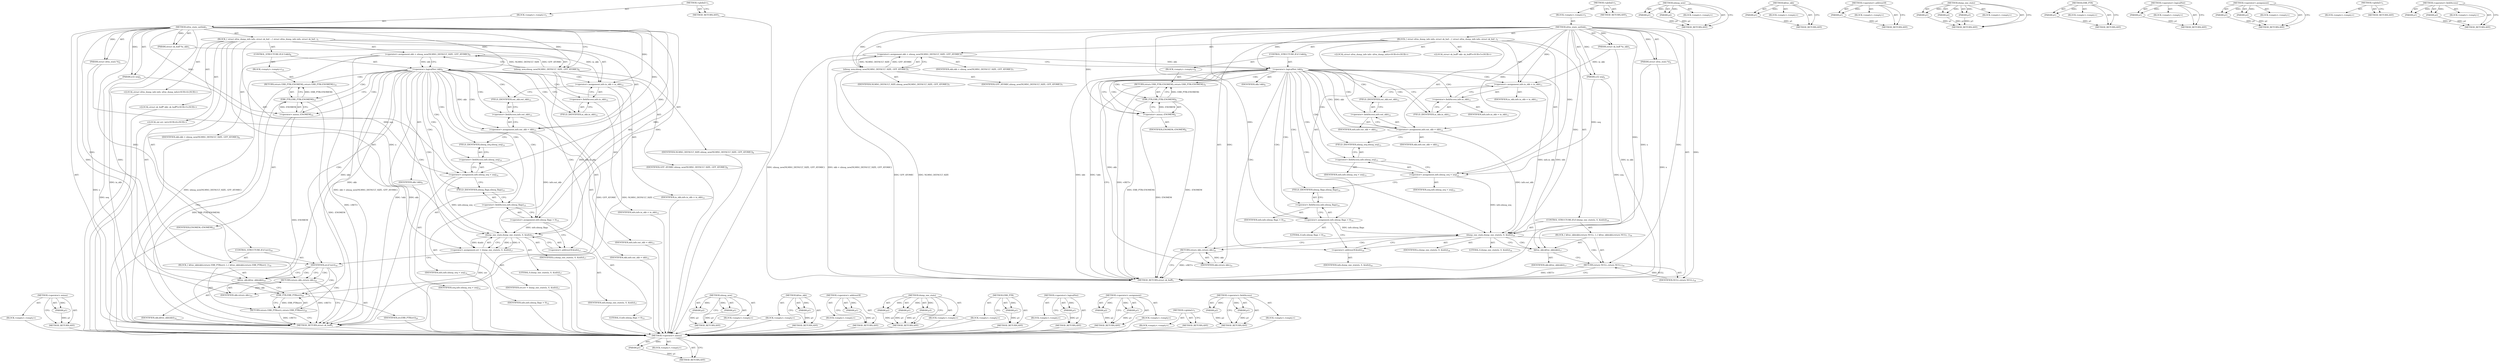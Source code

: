 digraph "&lt;operator&gt;.fieldAccess" {
vulnerable_106 [label=<(METHOD,&lt;operator&gt;.minus)>];
vulnerable_107 [label=<(PARAM,p1)>];
vulnerable_108 [label=<(BLOCK,&lt;empty&gt;,&lt;empty&gt;)>];
vulnerable_109 [label=<(METHOD_RETURN,ANY)>];
vulnerable_6 [label=<(METHOD,&lt;global&gt;)<SUB>1</SUB>>];
vulnerable_7 [label=<(BLOCK,&lt;empty&gt;,&lt;empty&gt;)<SUB>1</SUB>>];
vulnerable_8 [label=<(METHOD,xfrm_state_netlink)<SUB>1</SUB>>];
vulnerable_9 [label=<(PARAM,struct sk_buff *in_skb)<SUB>1</SUB>>];
vulnerable_10 [label=<(PARAM,struct xfrm_state *x)<SUB>2</SUB>>];
vulnerable_11 [label=<(PARAM,u32 seq)<SUB>2</SUB>>];
vulnerable_12 [label=<(BLOCK,{
 	struct xfrm_dump_info info;
 	struct sk_buf...,{
 	struct xfrm_dump_info info;
 	struct sk_buf...)<SUB>3</SUB>>];
vulnerable_13 [label="<(LOCAL,struct xfrm_dump_info info: xfrm_dump_info)<SUB>4</SUB>>"];
vulnerable_14 [label="<(LOCAL,struct sk_buff* skb: sk_buff*)<SUB>5</SUB>>"];
vulnerable_15 [label=<(&lt;operator&gt;.assignment,skb = nlmsg_new(NLMSG_DEFAULT_SIZE, GFP_ATOMIC))<SUB>7</SUB>>];
vulnerable_16 [label=<(IDENTIFIER,skb,skb = nlmsg_new(NLMSG_DEFAULT_SIZE, GFP_ATOMIC))<SUB>7</SUB>>];
vulnerable_17 [label=<(nlmsg_new,nlmsg_new(NLMSG_DEFAULT_SIZE, GFP_ATOMIC))<SUB>7</SUB>>];
vulnerable_18 [label=<(IDENTIFIER,NLMSG_DEFAULT_SIZE,nlmsg_new(NLMSG_DEFAULT_SIZE, GFP_ATOMIC))<SUB>7</SUB>>];
vulnerable_19 [label=<(IDENTIFIER,GFP_ATOMIC,nlmsg_new(NLMSG_DEFAULT_SIZE, GFP_ATOMIC))<SUB>7</SUB>>];
vulnerable_20 [label=<(CONTROL_STRUCTURE,IF,if (!skb))<SUB>8</SUB>>];
vulnerable_21 [label=<(&lt;operator&gt;.logicalNot,!skb)<SUB>8</SUB>>];
vulnerable_22 [label=<(IDENTIFIER,skb,!skb)<SUB>8</SUB>>];
vulnerable_23 [label=<(BLOCK,&lt;empty&gt;,&lt;empty&gt;)<SUB>9</SUB>>];
vulnerable_24 [label=<(RETURN,return ERR_PTR(-ENOMEM);,return ERR_PTR(-ENOMEM);)<SUB>9</SUB>>];
vulnerable_25 [label=<(ERR_PTR,ERR_PTR(-ENOMEM))<SUB>9</SUB>>];
vulnerable_26 [label=<(&lt;operator&gt;.minus,-ENOMEM)<SUB>9</SUB>>];
vulnerable_27 [label=<(IDENTIFIER,ENOMEM,-ENOMEM)<SUB>9</SUB>>];
vulnerable_28 [label=<(&lt;operator&gt;.assignment,info.in_skb = in_skb)<SUB>11</SUB>>];
vulnerable_29 [label=<(&lt;operator&gt;.fieldAccess,info.in_skb)<SUB>11</SUB>>];
vulnerable_30 [label=<(IDENTIFIER,info,info.in_skb = in_skb)<SUB>11</SUB>>];
vulnerable_31 [label=<(FIELD_IDENTIFIER,in_skb,in_skb)<SUB>11</SUB>>];
vulnerable_32 [label=<(IDENTIFIER,in_skb,info.in_skb = in_skb)<SUB>11</SUB>>];
vulnerable_33 [label=<(&lt;operator&gt;.assignment,info.out_skb = skb)<SUB>12</SUB>>];
vulnerable_34 [label=<(&lt;operator&gt;.fieldAccess,info.out_skb)<SUB>12</SUB>>];
vulnerable_35 [label=<(IDENTIFIER,info,info.out_skb = skb)<SUB>12</SUB>>];
vulnerable_36 [label=<(FIELD_IDENTIFIER,out_skb,out_skb)<SUB>12</SUB>>];
vulnerable_37 [label=<(IDENTIFIER,skb,info.out_skb = skb)<SUB>12</SUB>>];
vulnerable_38 [label=<(&lt;operator&gt;.assignment,info.nlmsg_seq = seq)<SUB>13</SUB>>];
vulnerable_39 [label=<(&lt;operator&gt;.fieldAccess,info.nlmsg_seq)<SUB>13</SUB>>];
vulnerable_40 [label=<(IDENTIFIER,info,info.nlmsg_seq = seq)<SUB>13</SUB>>];
vulnerable_41 [label=<(FIELD_IDENTIFIER,nlmsg_seq,nlmsg_seq)<SUB>13</SUB>>];
vulnerable_42 [label=<(IDENTIFIER,seq,info.nlmsg_seq = seq)<SUB>13</SUB>>];
vulnerable_43 [label=<(&lt;operator&gt;.assignment,info.nlmsg_flags = 0)<SUB>14</SUB>>];
vulnerable_44 [label=<(&lt;operator&gt;.fieldAccess,info.nlmsg_flags)<SUB>14</SUB>>];
vulnerable_45 [label=<(IDENTIFIER,info,info.nlmsg_flags = 0)<SUB>14</SUB>>];
vulnerable_46 [label=<(FIELD_IDENTIFIER,nlmsg_flags,nlmsg_flags)<SUB>14</SUB>>];
vulnerable_47 [label=<(LITERAL,0,info.nlmsg_flags = 0)<SUB>14</SUB>>];
vulnerable_48 [label=<(CONTROL_STRUCTURE,IF,if (dump_one_state(x, 0, &amp;info)))<SUB>16</SUB>>];
vulnerable_49 [label=<(dump_one_state,dump_one_state(x, 0, &amp;info))<SUB>16</SUB>>];
vulnerable_50 [label=<(IDENTIFIER,x,dump_one_state(x, 0, &amp;info))<SUB>16</SUB>>];
vulnerable_51 [label=<(LITERAL,0,dump_one_state(x, 0, &amp;info))<SUB>16</SUB>>];
vulnerable_52 [label=<(&lt;operator&gt;.addressOf,&amp;info)<SUB>16</SUB>>];
vulnerable_53 [label=<(IDENTIFIER,info,dump_one_state(x, 0, &amp;info))<SUB>16</SUB>>];
vulnerable_54 [label=<(BLOCK,{
 		kfree_skb(skb);
		return NULL;
 	},{
 		kfree_skb(skb);
		return NULL;
 	})<SUB>16</SUB>>];
vulnerable_55 [label=<(kfree_skb,kfree_skb(skb))<SUB>17</SUB>>];
vulnerable_56 [label=<(IDENTIFIER,skb,kfree_skb(skb))<SUB>17</SUB>>];
vulnerable_57 [label=<(RETURN,return NULL;,return NULL;)<SUB>18</SUB>>];
vulnerable_58 [label=<(IDENTIFIER,NULL,return NULL;)<SUB>18</SUB>>];
vulnerable_59 [label=<(RETURN,return skb;,return skb;)<SUB>21</SUB>>];
vulnerable_60 [label=<(IDENTIFIER,skb,return skb;)<SUB>21</SUB>>];
vulnerable_61 [label=<(METHOD_RETURN,struct sk_buff)<SUB>1</SUB>>];
vulnerable_63 [label=<(METHOD_RETURN,ANY)<SUB>1</SUB>>];
vulnerable_93 [label=<(METHOD,nlmsg_new)>];
vulnerable_94 [label=<(PARAM,p1)>];
vulnerable_95 [label=<(PARAM,p2)>];
vulnerable_96 [label=<(BLOCK,&lt;empty&gt;,&lt;empty&gt;)>];
vulnerable_97 [label=<(METHOD_RETURN,ANY)>];
vulnerable_125 [label=<(METHOD,kfree_skb)>];
vulnerable_126 [label=<(PARAM,p1)>];
vulnerable_127 [label=<(BLOCK,&lt;empty&gt;,&lt;empty&gt;)>];
vulnerable_128 [label=<(METHOD_RETURN,ANY)>];
vulnerable_121 [label=<(METHOD,&lt;operator&gt;.addressOf)>];
vulnerable_122 [label=<(PARAM,p1)>];
vulnerable_123 [label=<(BLOCK,&lt;empty&gt;,&lt;empty&gt;)>];
vulnerable_124 [label=<(METHOD_RETURN,ANY)>];
vulnerable_115 [label=<(METHOD,dump_one_state)>];
vulnerable_116 [label=<(PARAM,p1)>];
vulnerable_117 [label=<(PARAM,p2)>];
vulnerable_118 [label=<(PARAM,p3)>];
vulnerable_119 [label=<(BLOCK,&lt;empty&gt;,&lt;empty&gt;)>];
vulnerable_120 [label=<(METHOD_RETURN,ANY)>];
vulnerable_102 [label=<(METHOD,ERR_PTR)>];
vulnerable_103 [label=<(PARAM,p1)>];
vulnerable_104 [label=<(BLOCK,&lt;empty&gt;,&lt;empty&gt;)>];
vulnerable_105 [label=<(METHOD_RETURN,ANY)>];
vulnerable_98 [label=<(METHOD,&lt;operator&gt;.logicalNot)>];
vulnerable_99 [label=<(PARAM,p1)>];
vulnerable_100 [label=<(BLOCK,&lt;empty&gt;,&lt;empty&gt;)>];
vulnerable_101 [label=<(METHOD_RETURN,ANY)>];
vulnerable_88 [label=<(METHOD,&lt;operator&gt;.assignment)>];
vulnerable_89 [label=<(PARAM,p1)>];
vulnerable_90 [label=<(PARAM,p2)>];
vulnerable_91 [label=<(BLOCK,&lt;empty&gt;,&lt;empty&gt;)>];
vulnerable_92 [label=<(METHOD_RETURN,ANY)>];
vulnerable_82 [label=<(METHOD,&lt;global&gt;)<SUB>1</SUB>>];
vulnerable_83 [label=<(BLOCK,&lt;empty&gt;,&lt;empty&gt;)>];
vulnerable_84 [label=<(METHOD_RETURN,ANY)>];
vulnerable_110 [label=<(METHOD,&lt;operator&gt;.fieldAccess)>];
vulnerable_111 [label=<(PARAM,p1)>];
vulnerable_112 [label=<(PARAM,p2)>];
vulnerable_113 [label=<(BLOCK,&lt;empty&gt;,&lt;empty&gt;)>];
vulnerable_114 [label=<(METHOD_RETURN,ANY)>];
fixed_111 [label=<(METHOD,&lt;operator&gt;.minus)>];
fixed_112 [label=<(PARAM,p1)>];
fixed_113 [label=<(BLOCK,&lt;empty&gt;,&lt;empty&gt;)>];
fixed_114 [label=<(METHOD_RETURN,ANY)>];
fixed_6 [label=<(METHOD,&lt;global&gt;)<SUB>1</SUB>>];
fixed_7 [label=<(BLOCK,&lt;empty&gt;,&lt;empty&gt;)<SUB>1</SUB>>];
fixed_8 [label=<(METHOD,xfrm_state_netlink)<SUB>1</SUB>>];
fixed_9 [label=<(PARAM,struct sk_buff *in_skb)<SUB>1</SUB>>];
fixed_10 [label=<(PARAM,struct xfrm_state *x)<SUB>2</SUB>>];
fixed_11 [label=<(PARAM,u32 seq)<SUB>2</SUB>>];
fixed_12 [label=<(BLOCK,{
 	struct xfrm_dump_info info;
 	struct sk_buf...,{
 	struct xfrm_dump_info info;
 	struct sk_buf...)<SUB>3</SUB>>];
fixed_13 [label="<(LOCAL,struct xfrm_dump_info info: xfrm_dump_info)<SUB>4</SUB>>"];
fixed_14 [label="<(LOCAL,struct sk_buff* skb: sk_buff*)<SUB>5</SUB>>"];
fixed_15 [label="<(LOCAL,int err: int)<SUB>6</SUB>>"];
fixed_16 [label=<(&lt;operator&gt;.assignment,skb = nlmsg_new(NLMSG_DEFAULT_SIZE, GFP_ATOMIC))<SUB>8</SUB>>];
fixed_17 [label=<(IDENTIFIER,skb,skb = nlmsg_new(NLMSG_DEFAULT_SIZE, GFP_ATOMIC))<SUB>8</SUB>>];
fixed_18 [label=<(nlmsg_new,nlmsg_new(NLMSG_DEFAULT_SIZE, GFP_ATOMIC))<SUB>8</SUB>>];
fixed_19 [label=<(IDENTIFIER,NLMSG_DEFAULT_SIZE,nlmsg_new(NLMSG_DEFAULT_SIZE, GFP_ATOMIC))<SUB>8</SUB>>];
fixed_20 [label=<(IDENTIFIER,GFP_ATOMIC,nlmsg_new(NLMSG_DEFAULT_SIZE, GFP_ATOMIC))<SUB>8</SUB>>];
fixed_21 [label=<(CONTROL_STRUCTURE,IF,if (!skb))<SUB>9</SUB>>];
fixed_22 [label=<(&lt;operator&gt;.logicalNot,!skb)<SUB>9</SUB>>];
fixed_23 [label=<(IDENTIFIER,skb,!skb)<SUB>9</SUB>>];
fixed_24 [label=<(BLOCK,&lt;empty&gt;,&lt;empty&gt;)<SUB>10</SUB>>];
fixed_25 [label=<(RETURN,return ERR_PTR(-ENOMEM);,return ERR_PTR(-ENOMEM);)<SUB>10</SUB>>];
fixed_26 [label=<(ERR_PTR,ERR_PTR(-ENOMEM))<SUB>10</SUB>>];
fixed_27 [label=<(&lt;operator&gt;.minus,-ENOMEM)<SUB>10</SUB>>];
fixed_28 [label=<(IDENTIFIER,ENOMEM,-ENOMEM)<SUB>10</SUB>>];
fixed_29 [label=<(&lt;operator&gt;.assignment,info.in_skb = in_skb)<SUB>12</SUB>>];
fixed_30 [label=<(&lt;operator&gt;.fieldAccess,info.in_skb)<SUB>12</SUB>>];
fixed_31 [label=<(IDENTIFIER,info,info.in_skb = in_skb)<SUB>12</SUB>>];
fixed_32 [label=<(FIELD_IDENTIFIER,in_skb,in_skb)<SUB>12</SUB>>];
fixed_33 [label=<(IDENTIFIER,in_skb,info.in_skb = in_skb)<SUB>12</SUB>>];
fixed_34 [label=<(&lt;operator&gt;.assignment,info.out_skb = skb)<SUB>13</SUB>>];
fixed_35 [label=<(&lt;operator&gt;.fieldAccess,info.out_skb)<SUB>13</SUB>>];
fixed_36 [label=<(IDENTIFIER,info,info.out_skb = skb)<SUB>13</SUB>>];
fixed_37 [label=<(FIELD_IDENTIFIER,out_skb,out_skb)<SUB>13</SUB>>];
fixed_38 [label=<(IDENTIFIER,skb,info.out_skb = skb)<SUB>13</SUB>>];
fixed_39 [label=<(&lt;operator&gt;.assignment,info.nlmsg_seq = seq)<SUB>14</SUB>>];
fixed_40 [label=<(&lt;operator&gt;.fieldAccess,info.nlmsg_seq)<SUB>14</SUB>>];
fixed_41 [label=<(IDENTIFIER,info,info.nlmsg_seq = seq)<SUB>14</SUB>>];
fixed_42 [label=<(FIELD_IDENTIFIER,nlmsg_seq,nlmsg_seq)<SUB>14</SUB>>];
fixed_43 [label=<(IDENTIFIER,seq,info.nlmsg_seq = seq)<SUB>14</SUB>>];
fixed_44 [label=<(&lt;operator&gt;.assignment,info.nlmsg_flags = 0)<SUB>15</SUB>>];
fixed_45 [label=<(&lt;operator&gt;.fieldAccess,info.nlmsg_flags)<SUB>15</SUB>>];
fixed_46 [label=<(IDENTIFIER,info,info.nlmsg_flags = 0)<SUB>15</SUB>>];
fixed_47 [label=<(FIELD_IDENTIFIER,nlmsg_flags,nlmsg_flags)<SUB>15</SUB>>];
fixed_48 [label=<(LITERAL,0,info.nlmsg_flags = 0)<SUB>15</SUB>>];
fixed_49 [label=<(&lt;operator&gt;.assignment,err = dump_one_state(x, 0, &amp;info))<SUB>17</SUB>>];
fixed_50 [label=<(IDENTIFIER,err,err = dump_one_state(x, 0, &amp;info))<SUB>17</SUB>>];
fixed_51 [label=<(dump_one_state,dump_one_state(x, 0, &amp;info))<SUB>17</SUB>>];
fixed_52 [label=<(IDENTIFIER,x,dump_one_state(x, 0, &amp;info))<SUB>17</SUB>>];
fixed_53 [label=<(LITERAL,0,dump_one_state(x, 0, &amp;info))<SUB>17</SUB>>];
fixed_54 [label=<(&lt;operator&gt;.addressOf,&amp;info)<SUB>17</SUB>>];
fixed_55 [label=<(IDENTIFIER,info,dump_one_state(x, 0, &amp;info))<SUB>17</SUB>>];
fixed_56 [label=<(CONTROL_STRUCTURE,IF,if (err))<SUB>18</SUB>>];
fixed_57 [label=<(IDENTIFIER,err,if (err))<SUB>18</SUB>>];
fixed_58 [label=<(BLOCK,{
 		kfree_skb(skb);
		return ERR_PTR(err);
 	},{
 		kfree_skb(skb);
		return ERR_PTR(err);
 	})<SUB>18</SUB>>];
fixed_59 [label=<(kfree_skb,kfree_skb(skb))<SUB>19</SUB>>];
fixed_60 [label=<(IDENTIFIER,skb,kfree_skb(skb))<SUB>19</SUB>>];
fixed_61 [label=<(RETURN,return ERR_PTR(err);,return ERR_PTR(err);)<SUB>20</SUB>>];
fixed_62 [label=<(ERR_PTR,ERR_PTR(err))<SUB>20</SUB>>];
fixed_63 [label=<(IDENTIFIER,err,ERR_PTR(err))<SUB>20</SUB>>];
fixed_64 [label=<(RETURN,return skb;,return skb;)<SUB>23</SUB>>];
fixed_65 [label=<(IDENTIFIER,skb,return skb;)<SUB>23</SUB>>];
fixed_66 [label=<(METHOD_RETURN,struct sk_buff)<SUB>1</SUB>>];
fixed_68 [label=<(METHOD_RETURN,ANY)<SUB>1</SUB>>];
fixed_98 [label=<(METHOD,nlmsg_new)>];
fixed_99 [label=<(PARAM,p1)>];
fixed_100 [label=<(PARAM,p2)>];
fixed_101 [label=<(BLOCK,&lt;empty&gt;,&lt;empty&gt;)>];
fixed_102 [label=<(METHOD_RETURN,ANY)>];
fixed_130 [label=<(METHOD,kfree_skb)>];
fixed_131 [label=<(PARAM,p1)>];
fixed_132 [label=<(BLOCK,&lt;empty&gt;,&lt;empty&gt;)>];
fixed_133 [label=<(METHOD_RETURN,ANY)>];
fixed_126 [label=<(METHOD,&lt;operator&gt;.addressOf)>];
fixed_127 [label=<(PARAM,p1)>];
fixed_128 [label=<(BLOCK,&lt;empty&gt;,&lt;empty&gt;)>];
fixed_129 [label=<(METHOD_RETURN,ANY)>];
fixed_120 [label=<(METHOD,dump_one_state)>];
fixed_121 [label=<(PARAM,p1)>];
fixed_122 [label=<(PARAM,p2)>];
fixed_123 [label=<(PARAM,p3)>];
fixed_124 [label=<(BLOCK,&lt;empty&gt;,&lt;empty&gt;)>];
fixed_125 [label=<(METHOD_RETURN,ANY)>];
fixed_107 [label=<(METHOD,ERR_PTR)>];
fixed_108 [label=<(PARAM,p1)>];
fixed_109 [label=<(BLOCK,&lt;empty&gt;,&lt;empty&gt;)>];
fixed_110 [label=<(METHOD_RETURN,ANY)>];
fixed_103 [label=<(METHOD,&lt;operator&gt;.logicalNot)>];
fixed_104 [label=<(PARAM,p1)>];
fixed_105 [label=<(BLOCK,&lt;empty&gt;,&lt;empty&gt;)>];
fixed_106 [label=<(METHOD_RETURN,ANY)>];
fixed_93 [label=<(METHOD,&lt;operator&gt;.assignment)>];
fixed_94 [label=<(PARAM,p1)>];
fixed_95 [label=<(PARAM,p2)>];
fixed_96 [label=<(BLOCK,&lt;empty&gt;,&lt;empty&gt;)>];
fixed_97 [label=<(METHOD_RETURN,ANY)>];
fixed_87 [label=<(METHOD,&lt;global&gt;)<SUB>1</SUB>>];
fixed_88 [label=<(BLOCK,&lt;empty&gt;,&lt;empty&gt;)>];
fixed_89 [label=<(METHOD_RETURN,ANY)>];
fixed_115 [label=<(METHOD,&lt;operator&gt;.fieldAccess)>];
fixed_116 [label=<(PARAM,p1)>];
fixed_117 [label=<(PARAM,p2)>];
fixed_118 [label=<(BLOCK,&lt;empty&gt;,&lt;empty&gt;)>];
fixed_119 [label=<(METHOD_RETURN,ANY)>];
vulnerable_106 -> vulnerable_107  [key=0, label="AST: "];
vulnerable_106 -> vulnerable_107  [key=1, label="DDG: "];
vulnerable_106 -> vulnerable_108  [key=0, label="AST: "];
vulnerable_106 -> vulnerable_109  [key=0, label="AST: "];
vulnerable_106 -> vulnerable_109  [key=1, label="CFG: "];
vulnerable_107 -> vulnerable_109  [key=0, label="DDG: p1"];
vulnerable_6 -> vulnerable_7  [key=0, label="AST: "];
vulnerable_6 -> vulnerable_63  [key=0, label="AST: "];
vulnerable_6 -> vulnerable_63  [key=1, label="CFG: "];
vulnerable_7 -> vulnerable_8  [key=0, label="AST: "];
vulnerable_8 -> vulnerable_9  [key=0, label="AST: "];
vulnerable_8 -> vulnerable_9  [key=1, label="DDG: "];
vulnerable_8 -> vulnerable_10  [key=0, label="AST: "];
vulnerable_8 -> vulnerable_10  [key=1, label="DDG: "];
vulnerable_8 -> vulnerable_11  [key=0, label="AST: "];
vulnerable_8 -> vulnerable_11  [key=1, label="DDG: "];
vulnerable_8 -> vulnerable_12  [key=0, label="AST: "];
vulnerable_8 -> vulnerable_61  [key=0, label="AST: "];
vulnerable_8 -> vulnerable_17  [key=0, label="CFG: "];
vulnerable_8 -> vulnerable_17  [key=1, label="DDG: "];
vulnerable_8 -> vulnerable_28  [key=0, label="DDG: "];
vulnerable_8 -> vulnerable_33  [key=0, label="DDG: "];
vulnerable_8 -> vulnerable_38  [key=0, label="DDG: "];
vulnerable_8 -> vulnerable_43  [key=0, label="DDG: "];
vulnerable_8 -> vulnerable_60  [key=0, label="DDG: "];
vulnerable_8 -> vulnerable_21  [key=0, label="DDG: "];
vulnerable_8 -> vulnerable_49  [key=0, label="DDG: "];
vulnerable_8 -> vulnerable_57  [key=0, label="DDG: "];
vulnerable_8 -> vulnerable_55  [key=0, label="DDG: "];
vulnerable_8 -> vulnerable_58  [key=0, label="DDG: "];
vulnerable_8 -> vulnerable_26  [key=0, label="DDG: "];
vulnerable_9 -> vulnerable_61  [key=0, label="DDG: in_skb"];
vulnerable_9 -> vulnerable_28  [key=0, label="DDG: in_skb"];
vulnerable_10 -> vulnerable_61  [key=0, label="DDG: x"];
vulnerable_10 -> vulnerable_49  [key=0, label="DDG: x"];
vulnerable_11 -> vulnerable_61  [key=0, label="DDG: seq"];
vulnerable_11 -> vulnerable_38  [key=0, label="DDG: seq"];
vulnerable_12 -> vulnerable_13  [key=0, label="AST: "];
vulnerable_12 -> vulnerable_14  [key=0, label="AST: "];
vulnerable_12 -> vulnerable_15  [key=0, label="AST: "];
vulnerable_12 -> vulnerable_20  [key=0, label="AST: "];
vulnerable_12 -> vulnerable_28  [key=0, label="AST: "];
vulnerable_12 -> vulnerable_33  [key=0, label="AST: "];
vulnerable_12 -> vulnerable_38  [key=0, label="AST: "];
vulnerable_12 -> vulnerable_43  [key=0, label="AST: "];
vulnerable_12 -> vulnerable_48  [key=0, label="AST: "];
vulnerable_12 -> vulnerable_59  [key=0, label="AST: "];
vulnerable_15 -> vulnerable_16  [key=0, label="AST: "];
vulnerable_15 -> vulnerable_17  [key=0, label="AST: "];
vulnerable_15 -> vulnerable_21  [key=0, label="CFG: "];
vulnerable_15 -> vulnerable_21  [key=1, label="DDG: skb"];
vulnerable_15 -> vulnerable_61  [key=0, label="DDG: nlmsg_new(NLMSG_DEFAULT_SIZE, GFP_ATOMIC)"];
vulnerable_15 -> vulnerable_61  [key=1, label="DDG: skb = nlmsg_new(NLMSG_DEFAULT_SIZE, GFP_ATOMIC)"];
vulnerable_17 -> vulnerable_18  [key=0, label="AST: "];
vulnerable_17 -> vulnerable_19  [key=0, label="AST: "];
vulnerable_17 -> vulnerable_15  [key=0, label="CFG: "];
vulnerable_17 -> vulnerable_15  [key=1, label="DDG: NLMSG_DEFAULT_SIZE"];
vulnerable_17 -> vulnerable_15  [key=2, label="DDG: GFP_ATOMIC"];
vulnerable_17 -> vulnerable_61  [key=0, label="DDG: GFP_ATOMIC"];
vulnerable_17 -> vulnerable_61  [key=1, label="DDG: NLMSG_DEFAULT_SIZE"];
vulnerable_20 -> vulnerable_21  [key=0, label="AST: "];
vulnerable_20 -> vulnerable_23  [key=0, label="AST: "];
vulnerable_21 -> vulnerable_22  [key=0, label="AST: "];
vulnerable_21 -> vulnerable_26  [key=0, label="CFG: "];
vulnerable_21 -> vulnerable_26  [key=1, label="CDG: "];
vulnerable_21 -> vulnerable_31  [key=0, label="CFG: "];
vulnerable_21 -> vulnerable_31  [key=1, label="CDG: "];
vulnerable_21 -> vulnerable_61  [key=0, label="DDG: skb"];
vulnerable_21 -> vulnerable_61  [key=1, label="DDG: !skb"];
vulnerable_21 -> vulnerable_33  [key=0, label="DDG: skb"];
vulnerable_21 -> vulnerable_33  [key=1, label="CDG: "];
vulnerable_21 -> vulnerable_60  [key=0, label="DDG: skb"];
vulnerable_21 -> vulnerable_55  [key=0, label="DDG: skb"];
vulnerable_21 -> vulnerable_24  [key=0, label="CDG: "];
vulnerable_21 -> vulnerable_34  [key=0, label="CDG: "];
vulnerable_21 -> vulnerable_49  [key=0, label="CDG: "];
vulnerable_21 -> vulnerable_28  [key=0, label="CDG: "];
vulnerable_21 -> vulnerable_36  [key=0, label="CDG: "];
vulnerable_21 -> vulnerable_52  [key=0, label="CDG: "];
vulnerable_21 -> vulnerable_46  [key=0, label="CDG: "];
vulnerable_21 -> vulnerable_38  [key=0, label="CDG: "];
vulnerable_21 -> vulnerable_25  [key=0, label="CDG: "];
vulnerable_21 -> vulnerable_41  [key=0, label="CDG: "];
vulnerable_21 -> vulnerable_29  [key=0, label="CDG: "];
vulnerable_21 -> vulnerable_44  [key=0, label="CDG: "];
vulnerable_21 -> vulnerable_39  [key=0, label="CDG: "];
vulnerable_21 -> vulnerable_43  [key=0, label="CDG: "];
vulnerable_23 -> vulnerable_24  [key=0, label="AST: "];
vulnerable_24 -> vulnerable_25  [key=0, label="AST: "];
vulnerable_24 -> vulnerable_61  [key=0, label="CFG: "];
vulnerable_24 -> vulnerable_61  [key=1, label="DDG: &lt;RET&gt;"];
vulnerable_25 -> vulnerable_26  [key=0, label="AST: "];
vulnerable_25 -> vulnerable_24  [key=0, label="CFG: "];
vulnerable_25 -> vulnerable_24  [key=1, label="DDG: ERR_PTR(-ENOMEM)"];
vulnerable_25 -> vulnerable_61  [key=0, label="DDG: -ENOMEM"];
vulnerable_25 -> vulnerable_61  [key=1, label="DDG: ERR_PTR(-ENOMEM)"];
vulnerable_26 -> vulnerable_27  [key=0, label="AST: "];
vulnerable_26 -> vulnerable_25  [key=0, label="CFG: "];
vulnerable_26 -> vulnerable_25  [key=1, label="DDG: ENOMEM"];
vulnerable_26 -> vulnerable_61  [key=0, label="DDG: ENOMEM"];
vulnerable_28 -> vulnerable_29  [key=0, label="AST: "];
vulnerable_28 -> vulnerable_32  [key=0, label="AST: "];
vulnerable_28 -> vulnerable_36  [key=0, label="CFG: "];
vulnerable_28 -> vulnerable_49  [key=0, label="DDG: info.in_skb"];
vulnerable_29 -> vulnerable_30  [key=0, label="AST: "];
vulnerable_29 -> vulnerable_31  [key=0, label="AST: "];
vulnerable_29 -> vulnerable_28  [key=0, label="CFG: "];
vulnerable_31 -> vulnerable_29  [key=0, label="CFG: "];
vulnerable_33 -> vulnerable_34  [key=0, label="AST: "];
vulnerable_33 -> vulnerable_37  [key=0, label="AST: "];
vulnerable_33 -> vulnerable_41  [key=0, label="CFG: "];
vulnerable_33 -> vulnerable_49  [key=0, label="DDG: info.out_skb"];
vulnerable_34 -> vulnerable_35  [key=0, label="AST: "];
vulnerable_34 -> vulnerable_36  [key=0, label="AST: "];
vulnerable_34 -> vulnerable_33  [key=0, label="CFG: "];
vulnerable_36 -> vulnerable_34  [key=0, label="CFG: "];
vulnerable_38 -> vulnerable_39  [key=0, label="AST: "];
vulnerable_38 -> vulnerable_42  [key=0, label="AST: "];
vulnerable_38 -> vulnerable_46  [key=0, label="CFG: "];
vulnerable_38 -> vulnerable_49  [key=0, label="DDG: info.nlmsg_seq"];
vulnerable_39 -> vulnerable_40  [key=0, label="AST: "];
vulnerable_39 -> vulnerable_41  [key=0, label="AST: "];
vulnerable_39 -> vulnerable_38  [key=0, label="CFG: "];
vulnerable_41 -> vulnerable_39  [key=0, label="CFG: "];
vulnerable_43 -> vulnerable_44  [key=0, label="AST: "];
vulnerable_43 -> vulnerable_47  [key=0, label="AST: "];
vulnerable_43 -> vulnerable_52  [key=0, label="CFG: "];
vulnerable_43 -> vulnerable_49  [key=0, label="DDG: info.nlmsg_flags"];
vulnerable_44 -> vulnerable_45  [key=0, label="AST: "];
vulnerable_44 -> vulnerable_46  [key=0, label="AST: "];
vulnerable_44 -> vulnerable_43  [key=0, label="CFG: "];
vulnerable_46 -> vulnerable_44  [key=0, label="CFG: "];
vulnerable_48 -> vulnerable_49  [key=0, label="AST: "];
vulnerable_48 -> vulnerable_54  [key=0, label="AST: "];
vulnerable_49 -> vulnerable_50  [key=0, label="AST: "];
vulnerable_49 -> vulnerable_51  [key=0, label="AST: "];
vulnerable_49 -> vulnerable_52  [key=0, label="AST: "];
vulnerable_49 -> vulnerable_55  [key=0, label="CFG: "];
vulnerable_49 -> vulnerable_55  [key=1, label="CDG: "];
vulnerable_49 -> vulnerable_59  [key=0, label="CFG: "];
vulnerable_49 -> vulnerable_59  [key=1, label="CDG: "];
vulnerable_49 -> vulnerable_57  [key=0, label="CDG: "];
vulnerable_52 -> vulnerable_53  [key=0, label="AST: "];
vulnerable_52 -> vulnerable_49  [key=0, label="CFG: "];
vulnerable_54 -> vulnerable_55  [key=0, label="AST: "];
vulnerable_54 -> vulnerable_57  [key=0, label="AST: "];
vulnerable_55 -> vulnerable_56  [key=0, label="AST: "];
vulnerable_55 -> vulnerable_57  [key=0, label="CFG: "];
vulnerable_57 -> vulnerable_58  [key=0, label="AST: "];
vulnerable_57 -> vulnerable_61  [key=0, label="CFG: "];
vulnerable_57 -> vulnerable_61  [key=1, label="DDG: &lt;RET&gt;"];
vulnerable_58 -> vulnerable_57  [key=0, label="DDG: NULL"];
vulnerable_59 -> vulnerable_60  [key=0, label="AST: "];
vulnerable_59 -> vulnerable_61  [key=0, label="CFG: "];
vulnerable_59 -> vulnerable_61  [key=1, label="DDG: &lt;RET&gt;"];
vulnerable_60 -> vulnerable_59  [key=0, label="DDG: skb"];
vulnerable_93 -> vulnerable_94  [key=0, label="AST: "];
vulnerable_93 -> vulnerable_94  [key=1, label="DDG: "];
vulnerable_93 -> vulnerable_96  [key=0, label="AST: "];
vulnerable_93 -> vulnerable_95  [key=0, label="AST: "];
vulnerable_93 -> vulnerable_95  [key=1, label="DDG: "];
vulnerable_93 -> vulnerable_97  [key=0, label="AST: "];
vulnerable_93 -> vulnerable_97  [key=1, label="CFG: "];
vulnerable_94 -> vulnerable_97  [key=0, label="DDG: p1"];
vulnerable_95 -> vulnerable_97  [key=0, label="DDG: p2"];
vulnerable_125 -> vulnerable_126  [key=0, label="AST: "];
vulnerable_125 -> vulnerable_126  [key=1, label="DDG: "];
vulnerable_125 -> vulnerable_127  [key=0, label="AST: "];
vulnerable_125 -> vulnerable_128  [key=0, label="AST: "];
vulnerable_125 -> vulnerable_128  [key=1, label="CFG: "];
vulnerable_126 -> vulnerable_128  [key=0, label="DDG: p1"];
vulnerable_121 -> vulnerable_122  [key=0, label="AST: "];
vulnerable_121 -> vulnerable_122  [key=1, label="DDG: "];
vulnerable_121 -> vulnerable_123  [key=0, label="AST: "];
vulnerable_121 -> vulnerable_124  [key=0, label="AST: "];
vulnerable_121 -> vulnerable_124  [key=1, label="CFG: "];
vulnerable_122 -> vulnerable_124  [key=0, label="DDG: p1"];
vulnerable_115 -> vulnerable_116  [key=0, label="AST: "];
vulnerable_115 -> vulnerable_116  [key=1, label="DDG: "];
vulnerable_115 -> vulnerable_119  [key=0, label="AST: "];
vulnerable_115 -> vulnerable_117  [key=0, label="AST: "];
vulnerable_115 -> vulnerable_117  [key=1, label="DDG: "];
vulnerable_115 -> vulnerable_120  [key=0, label="AST: "];
vulnerable_115 -> vulnerable_120  [key=1, label="CFG: "];
vulnerable_115 -> vulnerable_118  [key=0, label="AST: "];
vulnerable_115 -> vulnerable_118  [key=1, label="DDG: "];
vulnerable_116 -> vulnerable_120  [key=0, label="DDG: p1"];
vulnerable_117 -> vulnerable_120  [key=0, label="DDG: p2"];
vulnerable_118 -> vulnerable_120  [key=0, label="DDG: p3"];
vulnerable_102 -> vulnerable_103  [key=0, label="AST: "];
vulnerable_102 -> vulnerable_103  [key=1, label="DDG: "];
vulnerable_102 -> vulnerable_104  [key=0, label="AST: "];
vulnerable_102 -> vulnerable_105  [key=0, label="AST: "];
vulnerable_102 -> vulnerable_105  [key=1, label="CFG: "];
vulnerable_103 -> vulnerable_105  [key=0, label="DDG: p1"];
vulnerable_98 -> vulnerable_99  [key=0, label="AST: "];
vulnerable_98 -> vulnerable_99  [key=1, label="DDG: "];
vulnerable_98 -> vulnerable_100  [key=0, label="AST: "];
vulnerable_98 -> vulnerable_101  [key=0, label="AST: "];
vulnerable_98 -> vulnerable_101  [key=1, label="CFG: "];
vulnerable_99 -> vulnerable_101  [key=0, label="DDG: p1"];
vulnerable_88 -> vulnerable_89  [key=0, label="AST: "];
vulnerable_88 -> vulnerable_89  [key=1, label="DDG: "];
vulnerable_88 -> vulnerable_91  [key=0, label="AST: "];
vulnerable_88 -> vulnerable_90  [key=0, label="AST: "];
vulnerable_88 -> vulnerable_90  [key=1, label="DDG: "];
vulnerable_88 -> vulnerable_92  [key=0, label="AST: "];
vulnerable_88 -> vulnerable_92  [key=1, label="CFG: "];
vulnerable_89 -> vulnerable_92  [key=0, label="DDG: p1"];
vulnerable_90 -> vulnerable_92  [key=0, label="DDG: p2"];
vulnerable_82 -> vulnerable_83  [key=0, label="AST: "];
vulnerable_82 -> vulnerable_84  [key=0, label="AST: "];
vulnerable_82 -> vulnerable_84  [key=1, label="CFG: "];
vulnerable_110 -> vulnerable_111  [key=0, label="AST: "];
vulnerable_110 -> vulnerable_111  [key=1, label="DDG: "];
vulnerable_110 -> vulnerable_113  [key=0, label="AST: "];
vulnerable_110 -> vulnerable_112  [key=0, label="AST: "];
vulnerable_110 -> vulnerable_112  [key=1, label="DDG: "];
vulnerable_110 -> vulnerable_114  [key=0, label="AST: "];
vulnerable_110 -> vulnerable_114  [key=1, label="CFG: "];
vulnerable_111 -> vulnerable_114  [key=0, label="DDG: p1"];
vulnerable_112 -> vulnerable_114  [key=0, label="DDG: p2"];
fixed_111 -> fixed_112  [key=0, label="AST: "];
fixed_111 -> fixed_112  [key=1, label="DDG: "];
fixed_111 -> fixed_113  [key=0, label="AST: "];
fixed_111 -> fixed_114  [key=0, label="AST: "];
fixed_111 -> fixed_114  [key=1, label="CFG: "];
fixed_112 -> fixed_114  [key=0, label="DDG: p1"];
fixed_113 -> vulnerable_106  [key=0];
fixed_114 -> vulnerable_106  [key=0];
fixed_6 -> fixed_7  [key=0, label="AST: "];
fixed_6 -> fixed_68  [key=0, label="AST: "];
fixed_6 -> fixed_68  [key=1, label="CFG: "];
fixed_7 -> fixed_8  [key=0, label="AST: "];
fixed_8 -> fixed_9  [key=0, label="AST: "];
fixed_8 -> fixed_9  [key=1, label="DDG: "];
fixed_8 -> fixed_10  [key=0, label="AST: "];
fixed_8 -> fixed_10  [key=1, label="DDG: "];
fixed_8 -> fixed_11  [key=0, label="AST: "];
fixed_8 -> fixed_11  [key=1, label="DDG: "];
fixed_8 -> fixed_12  [key=0, label="AST: "];
fixed_8 -> fixed_66  [key=0, label="AST: "];
fixed_8 -> fixed_18  [key=0, label="CFG: "];
fixed_8 -> fixed_18  [key=1, label="DDG: "];
fixed_8 -> fixed_29  [key=0, label="DDG: "];
fixed_8 -> fixed_34  [key=0, label="DDG: "];
fixed_8 -> fixed_39  [key=0, label="DDG: "];
fixed_8 -> fixed_44  [key=0, label="DDG: "];
fixed_8 -> fixed_57  [key=0, label="DDG: "];
fixed_8 -> fixed_65  [key=0, label="DDG: "];
fixed_8 -> fixed_22  [key=0, label="DDG: "];
fixed_8 -> fixed_51  [key=0, label="DDG: "];
fixed_8 -> fixed_59  [key=0, label="DDG: "];
fixed_8 -> fixed_62  [key=0, label="DDG: "];
fixed_8 -> fixed_27  [key=0, label="DDG: "];
fixed_9 -> fixed_66  [key=0, label="DDG: in_skb"];
fixed_9 -> fixed_29  [key=0, label="DDG: in_skb"];
fixed_10 -> fixed_66  [key=0, label="DDG: x"];
fixed_10 -> fixed_51  [key=0, label="DDG: x"];
fixed_11 -> fixed_66  [key=0, label="DDG: seq"];
fixed_11 -> fixed_39  [key=0, label="DDG: seq"];
fixed_12 -> fixed_13  [key=0, label="AST: "];
fixed_12 -> fixed_14  [key=0, label="AST: "];
fixed_12 -> fixed_15  [key=0, label="AST: "];
fixed_12 -> fixed_16  [key=0, label="AST: "];
fixed_12 -> fixed_21  [key=0, label="AST: "];
fixed_12 -> fixed_29  [key=0, label="AST: "];
fixed_12 -> fixed_34  [key=0, label="AST: "];
fixed_12 -> fixed_39  [key=0, label="AST: "];
fixed_12 -> fixed_44  [key=0, label="AST: "];
fixed_12 -> fixed_49  [key=0, label="AST: "];
fixed_12 -> fixed_56  [key=0, label="AST: "];
fixed_12 -> fixed_64  [key=0, label="AST: "];
fixed_13 -> vulnerable_106  [key=0];
fixed_14 -> vulnerable_106  [key=0];
fixed_15 -> vulnerable_106  [key=0];
fixed_16 -> fixed_17  [key=0, label="AST: "];
fixed_16 -> fixed_18  [key=0, label="AST: "];
fixed_16 -> fixed_22  [key=0, label="CFG: "];
fixed_16 -> fixed_22  [key=1, label="DDG: skb"];
fixed_16 -> fixed_66  [key=0, label="DDG: nlmsg_new(NLMSG_DEFAULT_SIZE, GFP_ATOMIC)"];
fixed_16 -> fixed_66  [key=1, label="DDG: skb = nlmsg_new(NLMSG_DEFAULT_SIZE, GFP_ATOMIC)"];
fixed_17 -> vulnerable_106  [key=0];
fixed_18 -> fixed_19  [key=0, label="AST: "];
fixed_18 -> fixed_20  [key=0, label="AST: "];
fixed_18 -> fixed_16  [key=0, label="CFG: "];
fixed_18 -> fixed_16  [key=1, label="DDG: NLMSG_DEFAULT_SIZE"];
fixed_18 -> fixed_16  [key=2, label="DDG: GFP_ATOMIC"];
fixed_18 -> fixed_66  [key=0, label="DDG: GFP_ATOMIC"];
fixed_18 -> fixed_66  [key=1, label="DDG: NLMSG_DEFAULT_SIZE"];
fixed_19 -> vulnerable_106  [key=0];
fixed_20 -> vulnerable_106  [key=0];
fixed_21 -> fixed_22  [key=0, label="AST: "];
fixed_21 -> fixed_24  [key=0, label="AST: "];
fixed_22 -> fixed_23  [key=0, label="AST: "];
fixed_22 -> fixed_27  [key=0, label="CFG: "];
fixed_22 -> fixed_27  [key=1, label="CDG: "];
fixed_22 -> fixed_32  [key=0, label="CFG: "];
fixed_22 -> fixed_32  [key=1, label="CDG: "];
fixed_22 -> fixed_66  [key=0, label="DDG: skb"];
fixed_22 -> fixed_66  [key=1, label="DDG: !skb"];
fixed_22 -> fixed_34  [key=0, label="DDG: skb"];
fixed_22 -> fixed_34  [key=1, label="CDG: "];
fixed_22 -> fixed_65  [key=0, label="DDG: skb"];
fixed_22 -> fixed_59  [key=0, label="DDG: skb"];
fixed_22 -> fixed_47  [key=0, label="CDG: "];
fixed_22 -> fixed_30  [key=0, label="CDG: "];
fixed_22 -> fixed_49  [key=0, label="CDG: "];
fixed_22 -> fixed_26  [key=0, label="CDG: "];
fixed_22 -> fixed_42  [key=0, label="CDG: "];
fixed_22 -> fixed_51  [key=0, label="CDG: "];
fixed_22 -> fixed_57  [key=0, label="CDG: "];
fixed_22 -> fixed_37  [key=0, label="CDG: "];
fixed_22 -> fixed_25  [key=0, label="CDG: "];
fixed_22 -> fixed_45  [key=0, label="CDG: "];
fixed_22 -> fixed_40  [key=0, label="CDG: "];
fixed_22 -> fixed_29  [key=0, label="CDG: "];
fixed_22 -> fixed_44  [key=0, label="CDG: "];
fixed_22 -> fixed_35  [key=0, label="CDG: "];
fixed_22 -> fixed_54  [key=0, label="CDG: "];
fixed_22 -> fixed_39  [key=0, label="CDG: "];
fixed_23 -> vulnerable_106  [key=0];
fixed_24 -> fixed_25  [key=0, label="AST: "];
fixed_25 -> fixed_26  [key=0, label="AST: "];
fixed_25 -> fixed_66  [key=0, label="CFG: "];
fixed_25 -> fixed_66  [key=1, label="DDG: &lt;RET&gt;"];
fixed_26 -> fixed_27  [key=0, label="AST: "];
fixed_26 -> fixed_25  [key=0, label="CFG: "];
fixed_26 -> fixed_25  [key=1, label="DDG: ERR_PTR(-ENOMEM)"];
fixed_26 -> fixed_66  [key=0, label="DDG: -ENOMEM"];
fixed_26 -> fixed_66  [key=1, label="DDG: ERR_PTR(-ENOMEM)"];
fixed_27 -> fixed_28  [key=0, label="AST: "];
fixed_27 -> fixed_26  [key=0, label="CFG: "];
fixed_27 -> fixed_26  [key=1, label="DDG: ENOMEM"];
fixed_27 -> fixed_66  [key=0, label="DDG: ENOMEM"];
fixed_28 -> vulnerable_106  [key=0];
fixed_29 -> fixed_30  [key=0, label="AST: "];
fixed_29 -> fixed_33  [key=0, label="AST: "];
fixed_29 -> fixed_37  [key=0, label="CFG: "];
fixed_29 -> fixed_51  [key=0, label="DDG: info.in_skb"];
fixed_30 -> fixed_31  [key=0, label="AST: "];
fixed_30 -> fixed_32  [key=0, label="AST: "];
fixed_30 -> fixed_29  [key=0, label="CFG: "];
fixed_31 -> vulnerable_106  [key=0];
fixed_32 -> fixed_30  [key=0, label="CFG: "];
fixed_33 -> vulnerable_106  [key=0];
fixed_34 -> fixed_35  [key=0, label="AST: "];
fixed_34 -> fixed_38  [key=0, label="AST: "];
fixed_34 -> fixed_42  [key=0, label="CFG: "];
fixed_34 -> fixed_51  [key=0, label="DDG: info.out_skb"];
fixed_35 -> fixed_36  [key=0, label="AST: "];
fixed_35 -> fixed_37  [key=0, label="AST: "];
fixed_35 -> fixed_34  [key=0, label="CFG: "];
fixed_36 -> vulnerable_106  [key=0];
fixed_37 -> fixed_35  [key=0, label="CFG: "];
fixed_38 -> vulnerable_106  [key=0];
fixed_39 -> fixed_40  [key=0, label="AST: "];
fixed_39 -> fixed_43  [key=0, label="AST: "];
fixed_39 -> fixed_47  [key=0, label="CFG: "];
fixed_39 -> fixed_51  [key=0, label="DDG: info.nlmsg_seq"];
fixed_40 -> fixed_41  [key=0, label="AST: "];
fixed_40 -> fixed_42  [key=0, label="AST: "];
fixed_40 -> fixed_39  [key=0, label="CFG: "];
fixed_41 -> vulnerable_106  [key=0];
fixed_42 -> fixed_40  [key=0, label="CFG: "];
fixed_43 -> vulnerable_106  [key=0];
fixed_44 -> fixed_45  [key=0, label="AST: "];
fixed_44 -> fixed_48  [key=0, label="AST: "];
fixed_44 -> fixed_54  [key=0, label="CFG: "];
fixed_44 -> fixed_51  [key=0, label="DDG: info.nlmsg_flags"];
fixed_45 -> fixed_46  [key=0, label="AST: "];
fixed_45 -> fixed_47  [key=0, label="AST: "];
fixed_45 -> fixed_44  [key=0, label="CFG: "];
fixed_46 -> vulnerable_106  [key=0];
fixed_47 -> fixed_45  [key=0, label="CFG: "];
fixed_48 -> vulnerable_106  [key=0];
fixed_49 -> fixed_50  [key=0, label="AST: "];
fixed_49 -> fixed_51  [key=0, label="AST: "];
fixed_49 -> fixed_57  [key=0, label="CFG: "];
fixed_49 -> fixed_62  [key=0, label="DDG: err"];
fixed_50 -> vulnerable_106  [key=0];
fixed_51 -> fixed_52  [key=0, label="AST: "];
fixed_51 -> fixed_53  [key=0, label="AST: "];
fixed_51 -> fixed_54  [key=0, label="AST: "];
fixed_51 -> fixed_49  [key=0, label="CFG: "];
fixed_51 -> fixed_49  [key=1, label="DDG: x"];
fixed_51 -> fixed_49  [key=2, label="DDG: 0"];
fixed_51 -> fixed_49  [key=3, label="DDG: &amp;info"];
fixed_52 -> vulnerable_106  [key=0];
fixed_53 -> vulnerable_106  [key=0];
fixed_54 -> fixed_55  [key=0, label="AST: "];
fixed_54 -> fixed_51  [key=0, label="CFG: "];
fixed_55 -> vulnerable_106  [key=0];
fixed_56 -> fixed_57  [key=0, label="AST: "];
fixed_56 -> fixed_58  [key=0, label="AST: "];
fixed_57 -> fixed_59  [key=0, label="CFG: "];
fixed_57 -> fixed_59  [key=1, label="CDG: "];
fixed_57 -> fixed_64  [key=0, label="CFG: "];
fixed_57 -> fixed_64  [key=1, label="CDG: "];
fixed_57 -> fixed_61  [key=0, label="CDG: "];
fixed_57 -> fixed_62  [key=0, label="CDG: "];
fixed_58 -> fixed_59  [key=0, label="AST: "];
fixed_58 -> fixed_61  [key=0, label="AST: "];
fixed_59 -> fixed_60  [key=0, label="AST: "];
fixed_59 -> fixed_62  [key=0, label="CFG: "];
fixed_60 -> vulnerable_106  [key=0];
fixed_61 -> fixed_62  [key=0, label="AST: "];
fixed_61 -> fixed_66  [key=0, label="CFG: "];
fixed_61 -> fixed_66  [key=1, label="DDG: &lt;RET&gt;"];
fixed_62 -> fixed_63  [key=0, label="AST: "];
fixed_62 -> fixed_61  [key=0, label="CFG: "];
fixed_62 -> fixed_61  [key=1, label="DDG: ERR_PTR(err)"];
fixed_63 -> vulnerable_106  [key=0];
fixed_64 -> fixed_65  [key=0, label="AST: "];
fixed_64 -> fixed_66  [key=0, label="CFG: "];
fixed_64 -> fixed_66  [key=1, label="DDG: &lt;RET&gt;"];
fixed_65 -> fixed_64  [key=0, label="DDG: skb"];
fixed_66 -> vulnerable_106  [key=0];
fixed_68 -> vulnerable_106  [key=0];
fixed_98 -> fixed_99  [key=0, label="AST: "];
fixed_98 -> fixed_99  [key=1, label="DDG: "];
fixed_98 -> fixed_101  [key=0, label="AST: "];
fixed_98 -> fixed_100  [key=0, label="AST: "];
fixed_98 -> fixed_100  [key=1, label="DDG: "];
fixed_98 -> fixed_102  [key=0, label="AST: "];
fixed_98 -> fixed_102  [key=1, label="CFG: "];
fixed_99 -> fixed_102  [key=0, label="DDG: p1"];
fixed_100 -> fixed_102  [key=0, label="DDG: p2"];
fixed_101 -> vulnerable_106  [key=0];
fixed_102 -> vulnerable_106  [key=0];
fixed_130 -> fixed_131  [key=0, label="AST: "];
fixed_130 -> fixed_131  [key=1, label="DDG: "];
fixed_130 -> fixed_132  [key=0, label="AST: "];
fixed_130 -> fixed_133  [key=0, label="AST: "];
fixed_130 -> fixed_133  [key=1, label="CFG: "];
fixed_131 -> fixed_133  [key=0, label="DDG: p1"];
fixed_132 -> vulnerable_106  [key=0];
fixed_133 -> vulnerable_106  [key=0];
fixed_126 -> fixed_127  [key=0, label="AST: "];
fixed_126 -> fixed_127  [key=1, label="DDG: "];
fixed_126 -> fixed_128  [key=0, label="AST: "];
fixed_126 -> fixed_129  [key=0, label="AST: "];
fixed_126 -> fixed_129  [key=1, label="CFG: "];
fixed_127 -> fixed_129  [key=0, label="DDG: p1"];
fixed_128 -> vulnerable_106  [key=0];
fixed_129 -> vulnerable_106  [key=0];
fixed_120 -> fixed_121  [key=0, label="AST: "];
fixed_120 -> fixed_121  [key=1, label="DDG: "];
fixed_120 -> fixed_124  [key=0, label="AST: "];
fixed_120 -> fixed_122  [key=0, label="AST: "];
fixed_120 -> fixed_122  [key=1, label="DDG: "];
fixed_120 -> fixed_125  [key=0, label="AST: "];
fixed_120 -> fixed_125  [key=1, label="CFG: "];
fixed_120 -> fixed_123  [key=0, label="AST: "];
fixed_120 -> fixed_123  [key=1, label="DDG: "];
fixed_121 -> fixed_125  [key=0, label="DDG: p1"];
fixed_122 -> fixed_125  [key=0, label="DDG: p2"];
fixed_123 -> fixed_125  [key=0, label="DDG: p3"];
fixed_124 -> vulnerable_106  [key=0];
fixed_125 -> vulnerable_106  [key=0];
fixed_107 -> fixed_108  [key=0, label="AST: "];
fixed_107 -> fixed_108  [key=1, label="DDG: "];
fixed_107 -> fixed_109  [key=0, label="AST: "];
fixed_107 -> fixed_110  [key=0, label="AST: "];
fixed_107 -> fixed_110  [key=1, label="CFG: "];
fixed_108 -> fixed_110  [key=0, label="DDG: p1"];
fixed_109 -> vulnerable_106  [key=0];
fixed_110 -> vulnerable_106  [key=0];
fixed_103 -> fixed_104  [key=0, label="AST: "];
fixed_103 -> fixed_104  [key=1, label="DDG: "];
fixed_103 -> fixed_105  [key=0, label="AST: "];
fixed_103 -> fixed_106  [key=0, label="AST: "];
fixed_103 -> fixed_106  [key=1, label="CFG: "];
fixed_104 -> fixed_106  [key=0, label="DDG: p1"];
fixed_105 -> vulnerable_106  [key=0];
fixed_106 -> vulnerable_106  [key=0];
fixed_93 -> fixed_94  [key=0, label="AST: "];
fixed_93 -> fixed_94  [key=1, label="DDG: "];
fixed_93 -> fixed_96  [key=0, label="AST: "];
fixed_93 -> fixed_95  [key=0, label="AST: "];
fixed_93 -> fixed_95  [key=1, label="DDG: "];
fixed_93 -> fixed_97  [key=0, label="AST: "];
fixed_93 -> fixed_97  [key=1, label="CFG: "];
fixed_94 -> fixed_97  [key=0, label="DDG: p1"];
fixed_95 -> fixed_97  [key=0, label="DDG: p2"];
fixed_96 -> vulnerable_106  [key=0];
fixed_97 -> vulnerable_106  [key=0];
fixed_87 -> fixed_88  [key=0, label="AST: "];
fixed_87 -> fixed_89  [key=0, label="AST: "];
fixed_87 -> fixed_89  [key=1, label="CFG: "];
fixed_88 -> vulnerable_106  [key=0];
fixed_89 -> vulnerable_106  [key=0];
fixed_115 -> fixed_116  [key=0, label="AST: "];
fixed_115 -> fixed_116  [key=1, label="DDG: "];
fixed_115 -> fixed_118  [key=0, label="AST: "];
fixed_115 -> fixed_117  [key=0, label="AST: "];
fixed_115 -> fixed_117  [key=1, label="DDG: "];
fixed_115 -> fixed_119  [key=0, label="AST: "];
fixed_115 -> fixed_119  [key=1, label="CFG: "];
fixed_116 -> fixed_119  [key=0, label="DDG: p1"];
fixed_117 -> fixed_119  [key=0, label="DDG: p2"];
fixed_118 -> vulnerable_106  [key=0];
fixed_119 -> vulnerable_106  [key=0];
}
